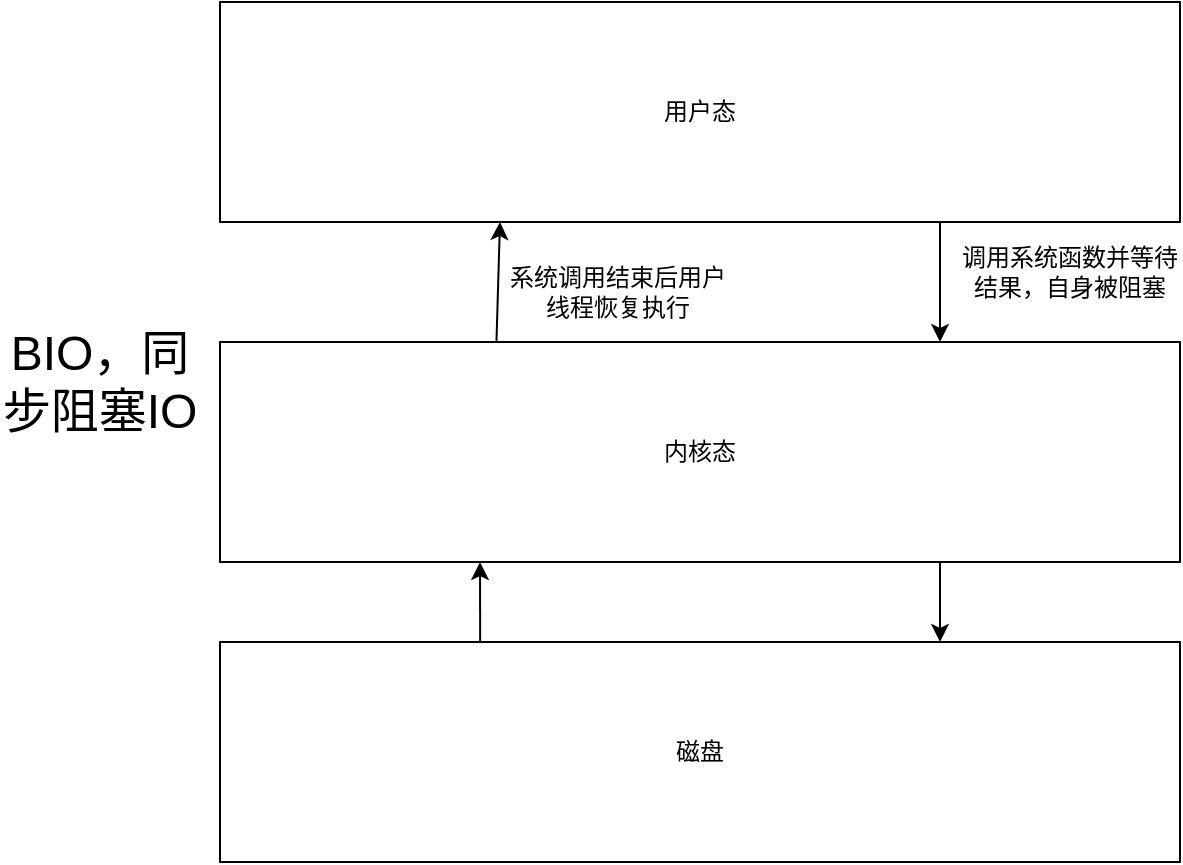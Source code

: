 <mxfile version="21.6.1" type="device">
  <diagram name="第 1 页" id="pDNi_J8IDGSdM1oEFHKg">
    <mxGraphModel dx="1418" dy="828" grid="1" gridSize="10" guides="1" tooltips="1" connect="1" arrows="1" fold="1" page="1" pageScale="1" pageWidth="827" pageHeight="1169" math="0" shadow="0">
      <root>
        <mxCell id="0" />
        <mxCell id="1" parent="0" />
        <mxCell id="5B_qmG2391QqQOuhUddm-2" value="用户态" style="rounded=0;whiteSpace=wrap;html=1;" parent="1" vertex="1">
          <mxGeometry x="160" y="110" width="480" height="110" as="geometry" />
        </mxCell>
        <mxCell id="5B_qmG2391QqQOuhUddm-3" value="内核态" style="rounded=0;whiteSpace=wrap;html=1;" parent="1" vertex="1">
          <mxGeometry x="160" y="280" width="480" height="110" as="geometry" />
        </mxCell>
        <mxCell id="5B_qmG2391QqQOuhUddm-4" value="磁盘" style="rounded=0;whiteSpace=wrap;html=1;" parent="1" vertex="1">
          <mxGeometry x="160" y="430" width="480" height="110" as="geometry" />
        </mxCell>
        <mxCell id="5B_qmG2391QqQOuhUddm-5" value="" style="endArrow=classic;html=1;rounded=0;entryX=0.75;entryY=0;entryDx=0;entryDy=0;" parent="1" target="5B_qmG2391QqQOuhUddm-3" edge="1">
          <mxGeometry width="50" height="50" relative="1" as="geometry">
            <mxPoint x="520" y="220" as="sourcePoint" />
            <mxPoint x="570" y="170" as="targetPoint" />
          </mxGeometry>
        </mxCell>
        <mxCell id="5B_qmG2391QqQOuhUddm-6" value="调用系统函数并等待结果，自身被阻塞" style="text;html=1;strokeColor=none;fillColor=none;align=center;verticalAlign=middle;whiteSpace=wrap;rounded=0;" parent="1" vertex="1">
          <mxGeometry x="530" y="230" width="110" height="30" as="geometry" />
        </mxCell>
        <mxCell id="5B_qmG2391QqQOuhUddm-7" value="" style="endArrow=classic;html=1;rounded=0;exitX=0.288;exitY=-0.005;exitDx=0;exitDy=0;exitPerimeter=0;" parent="1" source="5B_qmG2391QqQOuhUddm-3" edge="1">
          <mxGeometry width="50" height="50" relative="1" as="geometry">
            <mxPoint x="250" y="270" as="sourcePoint" />
            <mxPoint x="300" y="220" as="targetPoint" />
          </mxGeometry>
        </mxCell>
        <mxCell id="5B_qmG2391QqQOuhUddm-8" value="系统调用结束后用户线程恢复执行" style="text;html=1;strokeColor=none;fillColor=none;align=center;verticalAlign=middle;whiteSpace=wrap;rounded=0;" parent="1" vertex="1">
          <mxGeometry x="304" y="240" width="110" height="30" as="geometry" />
        </mxCell>
        <mxCell id="5B_qmG2391QqQOuhUddm-9" value="" style="endArrow=classic;html=1;rounded=0;entryX=0.75;entryY=0;entryDx=0;entryDy=0;" parent="1" target="5B_qmG2391QqQOuhUddm-4" edge="1">
          <mxGeometry width="50" height="50" relative="1" as="geometry">
            <mxPoint x="520" y="390" as="sourcePoint" />
            <mxPoint x="570" y="340" as="targetPoint" />
          </mxGeometry>
        </mxCell>
        <mxCell id="5B_qmG2391QqQOuhUddm-10" value="" style="endArrow=classic;html=1;rounded=0;exitX=0.271;exitY=0;exitDx=0;exitDy=0;exitPerimeter=0;" parent="1" source="5B_qmG2391QqQOuhUddm-4" edge="1">
          <mxGeometry width="50" height="50" relative="1" as="geometry">
            <mxPoint x="240" y="440" as="sourcePoint" />
            <mxPoint x="290" y="390" as="targetPoint" />
          </mxGeometry>
        </mxCell>
        <mxCell id="5B_qmG2391QqQOuhUddm-11" value="&lt;font style=&quot;font-size: 24px;&quot;&gt;BIO，同步阻塞IO&lt;/font&gt;" style="text;html=1;strokeColor=none;fillColor=none;align=center;verticalAlign=middle;whiteSpace=wrap;rounded=0;" parent="1" vertex="1">
          <mxGeometry x="50" y="270" width="100" height="60" as="geometry" />
        </mxCell>
      </root>
    </mxGraphModel>
  </diagram>
</mxfile>
